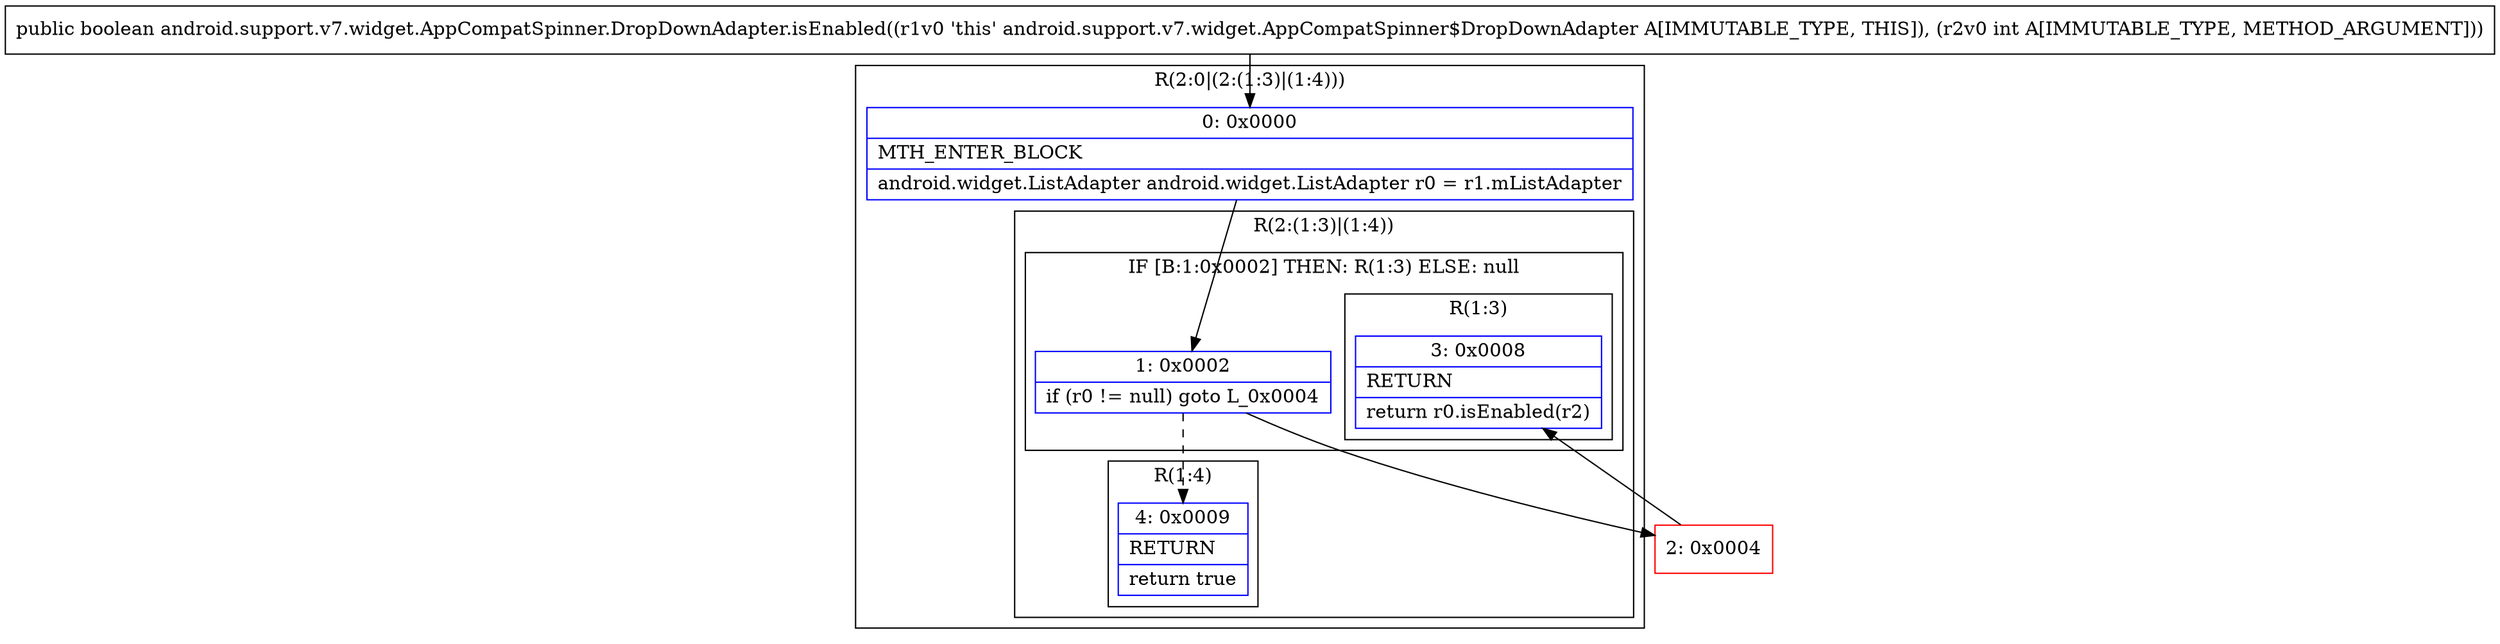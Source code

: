 digraph "CFG forandroid.support.v7.widget.AppCompatSpinner.DropDownAdapter.isEnabled(I)Z" {
subgraph cluster_Region_1996300030 {
label = "R(2:0|(2:(1:3)|(1:4)))";
node [shape=record,color=blue];
Node_0 [shape=record,label="{0\:\ 0x0000|MTH_ENTER_BLOCK\l|android.widget.ListAdapter android.widget.ListAdapter r0 = r1.mListAdapter\l}"];
subgraph cluster_Region_1514960538 {
label = "R(2:(1:3)|(1:4))";
node [shape=record,color=blue];
subgraph cluster_IfRegion_41185543 {
label = "IF [B:1:0x0002] THEN: R(1:3) ELSE: null";
node [shape=record,color=blue];
Node_1 [shape=record,label="{1\:\ 0x0002|if (r0 != null) goto L_0x0004\l}"];
subgraph cluster_Region_793550807 {
label = "R(1:3)";
node [shape=record,color=blue];
Node_3 [shape=record,label="{3\:\ 0x0008|RETURN\l|return r0.isEnabled(r2)\l}"];
}
}
subgraph cluster_Region_1618172732 {
label = "R(1:4)";
node [shape=record,color=blue];
Node_4 [shape=record,label="{4\:\ 0x0009|RETURN\l|return true\l}"];
}
}
}
Node_2 [shape=record,color=red,label="{2\:\ 0x0004}"];
MethodNode[shape=record,label="{public boolean android.support.v7.widget.AppCompatSpinner.DropDownAdapter.isEnabled((r1v0 'this' android.support.v7.widget.AppCompatSpinner$DropDownAdapter A[IMMUTABLE_TYPE, THIS]), (r2v0 int A[IMMUTABLE_TYPE, METHOD_ARGUMENT])) }"];
MethodNode -> Node_0;
Node_0 -> Node_1;
Node_1 -> Node_2;
Node_1 -> Node_4[style=dashed];
Node_2 -> Node_3;
}

